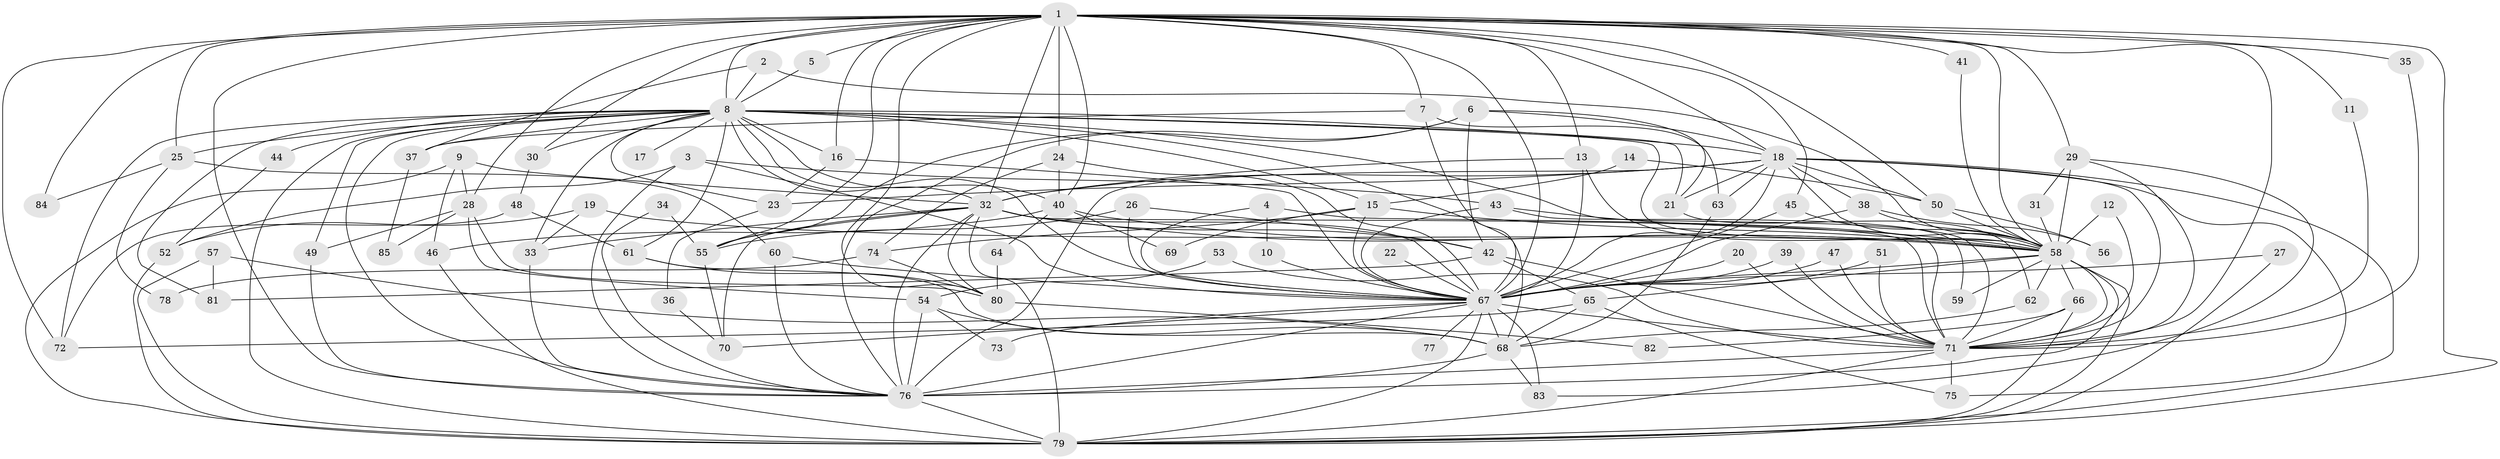 // original degree distribution, {25: 0.014285714285714285, 38: 0.007142857142857143, 17: 0.014285714285714285, 18: 0.007142857142857143, 27: 0.007142857142857143, 20: 0.007142857142857143, 23: 0.007142857142857143, 29: 0.007142857142857143, 4: 0.12142857142857143, 3: 0.17142857142857143, 2: 0.5428571428571428, 5: 0.04285714285714286, 6: 0.02857142857142857, 8: 0.007142857142857143, 10: 0.007142857142857143, 7: 0.007142857142857143}
// Generated by graph-tools (version 1.1) at 2025/36/03/04/25 23:36:33]
// undirected, 85 vertices, 222 edges
graph export_dot {
  node [color=gray90,style=filled];
  1;
  2;
  3;
  4;
  5;
  6;
  7;
  8;
  9;
  10;
  11;
  12;
  13;
  14;
  15;
  16;
  17;
  18;
  19;
  20;
  21;
  22;
  23;
  24;
  25;
  26;
  27;
  28;
  29;
  30;
  31;
  32;
  33;
  34;
  35;
  36;
  37;
  38;
  39;
  40;
  41;
  42;
  43;
  44;
  45;
  46;
  47;
  48;
  49;
  50;
  51;
  52;
  53;
  54;
  55;
  56;
  57;
  58;
  59;
  60;
  61;
  62;
  63;
  64;
  65;
  66;
  67;
  68;
  69;
  70;
  71;
  72;
  73;
  74;
  75;
  76;
  77;
  78;
  79;
  80;
  81;
  82;
  83;
  84;
  85;
  1 -- 5 [weight=1.0];
  1 -- 7 [weight=1.0];
  1 -- 8 [weight=3.0];
  1 -- 11 [weight=1.0];
  1 -- 13 [weight=1.0];
  1 -- 16 [weight=1.0];
  1 -- 18 [weight=2.0];
  1 -- 24 [weight=1.0];
  1 -- 25 [weight=2.0];
  1 -- 28 [weight=1.0];
  1 -- 29 [weight=1.0];
  1 -- 30 [weight=1.0];
  1 -- 32 [weight=4.0];
  1 -- 35 [weight=1.0];
  1 -- 40 [weight=1.0];
  1 -- 41 [weight=1.0];
  1 -- 45 [weight=1.0];
  1 -- 50 [weight=1.0];
  1 -- 55 [weight=1.0];
  1 -- 58 [weight=3.0];
  1 -- 67 [weight=3.0];
  1 -- 71 [weight=3.0];
  1 -- 72 [weight=1.0];
  1 -- 76 [weight=2.0];
  1 -- 79 [weight=2.0];
  1 -- 80 [weight=2.0];
  1 -- 84 [weight=3.0];
  2 -- 8 [weight=1.0];
  2 -- 37 [weight=1.0];
  2 -- 58 [weight=1.0];
  3 -- 43 [weight=1.0];
  3 -- 52 [weight=1.0];
  3 -- 67 [weight=1.0];
  3 -- 76 [weight=1.0];
  4 -- 10 [weight=1.0];
  4 -- 67 [weight=1.0];
  4 -- 71 [weight=1.0];
  5 -- 8 [weight=1.0];
  6 -- 18 [weight=1.0];
  6 -- 21 [weight=1.0];
  6 -- 42 [weight=1.0];
  6 -- 55 [weight=1.0];
  6 -- 76 [weight=1.0];
  7 -- 37 [weight=1.0];
  7 -- 63 [weight=1.0];
  7 -- 67 [weight=1.0];
  8 -- 15 [weight=1.0];
  8 -- 16 [weight=1.0];
  8 -- 17 [weight=1.0];
  8 -- 18 [weight=1.0];
  8 -- 21 [weight=1.0];
  8 -- 23 [weight=1.0];
  8 -- 25 [weight=1.0];
  8 -- 30 [weight=1.0];
  8 -- 32 [weight=1.0];
  8 -- 33 [weight=1.0];
  8 -- 37 [weight=1.0];
  8 -- 40 [weight=1.0];
  8 -- 44 [weight=1.0];
  8 -- 49 [weight=1.0];
  8 -- 58 [weight=1.0];
  8 -- 61 [weight=1.0];
  8 -- 67 [weight=1.0];
  8 -- 68 [weight=1.0];
  8 -- 71 [weight=1.0];
  8 -- 72 [weight=1.0];
  8 -- 76 [weight=1.0];
  8 -- 79 [weight=1.0];
  8 -- 81 [weight=1.0];
  9 -- 28 [weight=1.0];
  9 -- 32 [weight=1.0];
  9 -- 46 [weight=1.0];
  9 -- 79 [weight=1.0];
  10 -- 67 [weight=1.0];
  11 -- 71 [weight=1.0];
  12 -- 58 [weight=1.0];
  12 -- 71 [weight=1.0];
  13 -- 32 [weight=1.0];
  13 -- 58 [weight=1.0];
  13 -- 67 [weight=1.0];
  14 -- 15 [weight=1.0];
  14 -- 50 [weight=1.0];
  15 -- 58 [weight=1.0];
  15 -- 67 [weight=1.0];
  15 -- 69 [weight=1.0];
  15 -- 74 [weight=1.0];
  16 -- 23 [weight=1.0];
  16 -- 67 [weight=1.0];
  18 -- 21 [weight=1.0];
  18 -- 23 [weight=1.0];
  18 -- 32 [weight=1.0];
  18 -- 38 [weight=1.0];
  18 -- 50 [weight=1.0];
  18 -- 58 [weight=1.0];
  18 -- 63 [weight=1.0];
  18 -- 67 [weight=1.0];
  18 -- 71 [weight=2.0];
  18 -- 75 [weight=1.0];
  18 -- 76 [weight=1.0];
  18 -- 79 [weight=1.0];
  19 -- 33 [weight=1.0];
  19 -- 52 [weight=1.0];
  19 -- 58 [weight=1.0];
  20 -- 67 [weight=1.0];
  20 -- 71 [weight=1.0];
  21 -- 62 [weight=1.0];
  22 -- 67 [weight=1.0];
  23 -- 36 [weight=1.0];
  24 -- 40 [weight=1.0];
  24 -- 67 [weight=1.0];
  24 -- 74 [weight=1.0];
  25 -- 60 [weight=1.0];
  25 -- 78 [weight=1.0];
  25 -- 84 [weight=1.0];
  26 -- 42 [weight=1.0];
  26 -- 55 [weight=1.0];
  26 -- 67 [weight=1.0];
  27 -- 67 [weight=1.0];
  27 -- 79 [weight=1.0];
  28 -- 49 [weight=1.0];
  28 -- 54 [weight=1.0];
  28 -- 80 [weight=1.0];
  28 -- 85 [weight=1.0];
  29 -- 31 [weight=1.0];
  29 -- 58 [weight=1.0];
  29 -- 71 [weight=1.0];
  29 -- 83 [weight=1.0];
  30 -- 48 [weight=1.0];
  31 -- 58 [weight=1.0];
  32 -- 33 [weight=1.0];
  32 -- 42 [weight=1.0];
  32 -- 55 [weight=1.0];
  32 -- 58 [weight=1.0];
  32 -- 67 [weight=1.0];
  32 -- 70 [weight=1.0];
  32 -- 71 [weight=1.0];
  32 -- 76 [weight=1.0];
  32 -- 79 [weight=1.0];
  32 -- 80 [weight=1.0];
  33 -- 76 [weight=1.0];
  34 -- 55 [weight=1.0];
  34 -- 76 [weight=1.0];
  35 -- 71 [weight=1.0];
  36 -- 70 [weight=1.0];
  37 -- 85 [weight=1.0];
  38 -- 56 [weight=1.0];
  38 -- 58 [weight=1.0];
  38 -- 67 [weight=1.0];
  39 -- 67 [weight=1.0];
  39 -- 71 [weight=1.0];
  40 -- 46 [weight=1.0];
  40 -- 58 [weight=1.0];
  40 -- 64 [weight=1.0];
  40 -- 69 [weight=1.0];
  41 -- 58 [weight=1.0];
  42 -- 65 [weight=1.0];
  42 -- 71 [weight=1.0];
  42 -- 81 [weight=1.0];
  43 -- 58 [weight=1.0];
  43 -- 59 [weight=1.0];
  43 -- 67 [weight=1.0];
  44 -- 52 [weight=1.0];
  45 -- 58 [weight=1.0];
  45 -- 67 [weight=1.0];
  46 -- 79 [weight=1.0];
  47 -- 67 [weight=1.0];
  47 -- 71 [weight=1.0];
  48 -- 61 [weight=1.0];
  48 -- 72 [weight=1.0];
  49 -- 76 [weight=1.0];
  50 -- 56 [weight=1.0];
  50 -- 58 [weight=1.0];
  51 -- 67 [weight=1.0];
  51 -- 71 [weight=1.0];
  52 -- 79 [weight=1.0];
  53 -- 54 [weight=1.0];
  53 -- 71 [weight=1.0];
  54 -- 68 [weight=1.0];
  54 -- 73 [weight=1.0];
  54 -- 76 [weight=1.0];
  55 -- 70 [weight=1.0];
  57 -- 68 [weight=1.0];
  57 -- 79 [weight=1.0];
  57 -- 81 [weight=1.0];
  58 -- 59 [weight=1.0];
  58 -- 62 [weight=1.0];
  58 -- 65 [weight=1.0];
  58 -- 66 [weight=1.0];
  58 -- 67 [weight=1.0];
  58 -- 71 [weight=1.0];
  58 -- 76 [weight=1.0];
  58 -- 79 [weight=1.0];
  60 -- 67 [weight=1.0];
  60 -- 76 [weight=1.0];
  61 -- 68 [weight=1.0];
  61 -- 80 [weight=1.0];
  62 -- 68 [weight=1.0];
  63 -- 68 [weight=1.0];
  64 -- 80 [weight=1.0];
  65 -- 68 [weight=1.0];
  65 -- 72 [weight=1.0];
  65 -- 75 [weight=1.0];
  66 -- 71 [weight=1.0];
  66 -- 79 [weight=1.0];
  66 -- 82 [weight=1.0];
  67 -- 68 [weight=1.0];
  67 -- 70 [weight=1.0];
  67 -- 71 [weight=1.0];
  67 -- 73 [weight=1.0];
  67 -- 76 [weight=1.0];
  67 -- 77 [weight=1.0];
  67 -- 79 [weight=1.0];
  67 -- 83 [weight=1.0];
  68 -- 76 [weight=1.0];
  68 -- 83 [weight=1.0];
  71 -- 75 [weight=1.0];
  71 -- 76 [weight=2.0];
  71 -- 79 [weight=1.0];
  74 -- 78 [weight=1.0];
  74 -- 80 [weight=1.0];
  76 -- 79 [weight=3.0];
  80 -- 82 [weight=1.0];
}
